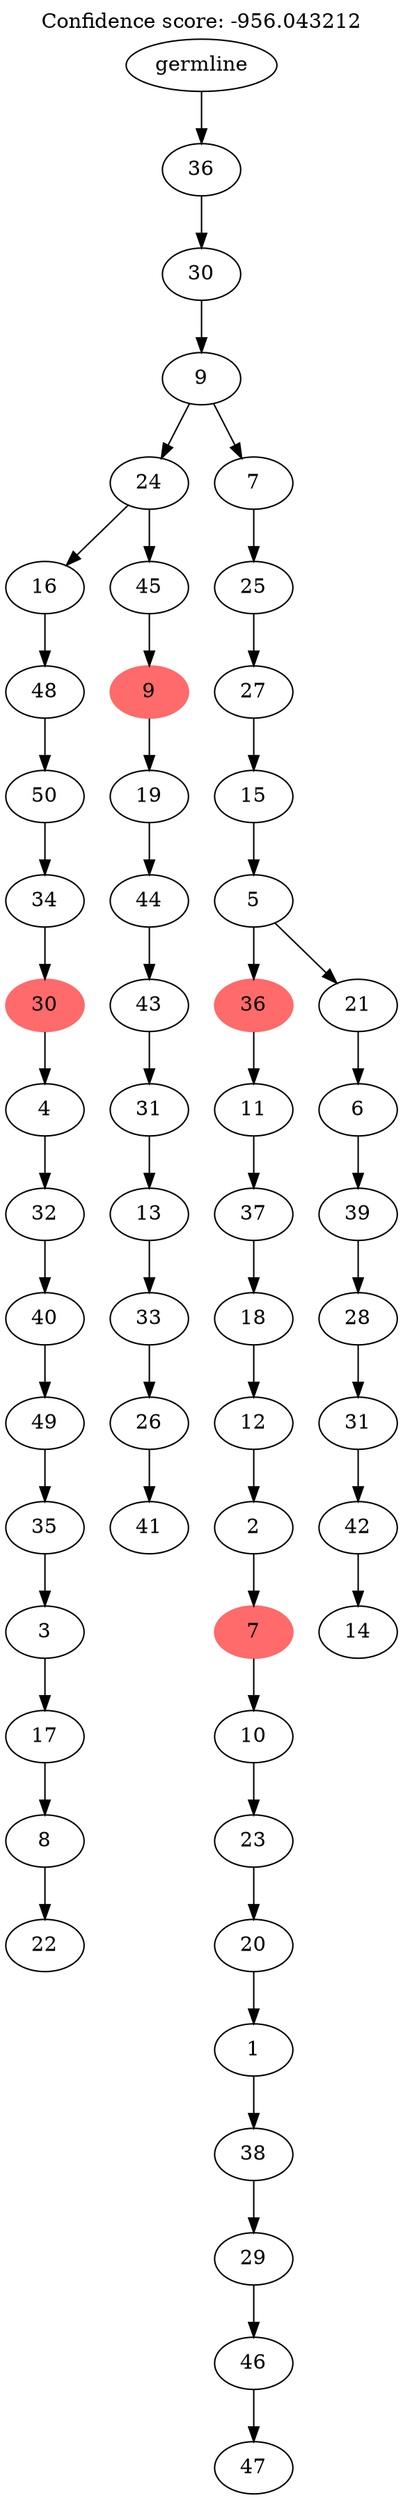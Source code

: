 digraph g {
	"54" -> "55";
	"55" [label="22"];
	"53" -> "54";
	"54" [label="8"];
	"52" -> "53";
	"53" [label="17"];
	"51" -> "52";
	"52" [label="3"];
	"50" -> "51";
	"51" [label="35"];
	"49" -> "50";
	"50" [label="49"];
	"48" -> "49";
	"49" [label="40"];
	"47" -> "48";
	"48" [label="32"];
	"46" -> "47";
	"47" [label="4"];
	"45" -> "46";
	"46" [color=indianred1, style=filled, label="30"];
	"44" -> "45";
	"45" [label="34"];
	"43" -> "44";
	"44" [label="50"];
	"42" -> "43";
	"43" [label="48"];
	"40" -> "41";
	"41" [label="41"];
	"39" -> "40";
	"40" [label="26"];
	"38" -> "39";
	"39" [label="33"];
	"37" -> "38";
	"38" [label="13"];
	"36" -> "37";
	"37" [label="31"];
	"35" -> "36";
	"36" [label="43"];
	"34" -> "35";
	"35" [label="44"];
	"33" -> "34";
	"34" [label="19"];
	"32" -> "33";
	"33" [color=indianred1, style=filled, label="9"];
	"31" -> "32";
	"32" [label="45"];
	"31" -> "42";
	"42" [label="16"];
	"29" -> "30";
	"30" [label="47"];
	"28" -> "29";
	"29" [label="46"];
	"27" -> "28";
	"28" [label="29"];
	"26" -> "27";
	"27" [label="38"];
	"25" -> "26";
	"26" [label="1"];
	"24" -> "25";
	"25" [label="20"];
	"23" -> "24";
	"24" [label="23"];
	"22" -> "23";
	"23" [label="10"];
	"21" -> "22";
	"22" [color=indianred1, style=filled, label="7"];
	"20" -> "21";
	"21" [label="2"];
	"19" -> "20";
	"20" [label="12"];
	"18" -> "19";
	"19" [label="18"];
	"17" -> "18";
	"18" [label="37"];
	"16" -> "17";
	"17" [label="11"];
	"14" -> "15";
	"15" [label="14"];
	"13" -> "14";
	"14" [label="42"];
	"12" -> "13";
	"13" [label="31"];
	"11" -> "12";
	"12" [label="28"];
	"10" -> "11";
	"11" [label="39"];
	"9" -> "10";
	"10" [label="6"];
	"8" -> "9";
	"9" [label="21"];
	"8" -> "16";
	"16" [color=indianred1, style=filled, label="36"];
	"7" -> "8";
	"8" [label="5"];
	"6" -> "7";
	"7" [label="15"];
	"5" -> "6";
	"6" [label="27"];
	"4" -> "5";
	"5" [label="25"];
	"3" -> "4";
	"4" [label="7"];
	"3" -> "31";
	"31" [label="24"];
	"2" -> "3";
	"3" [label="9"];
	"1" -> "2";
	"2" [label="30"];
	"0" -> "1";
	"1" [label="36"];
	"0" [label="germline"];
	labelloc="t";
	label="Confidence score: -956.043212";
}

